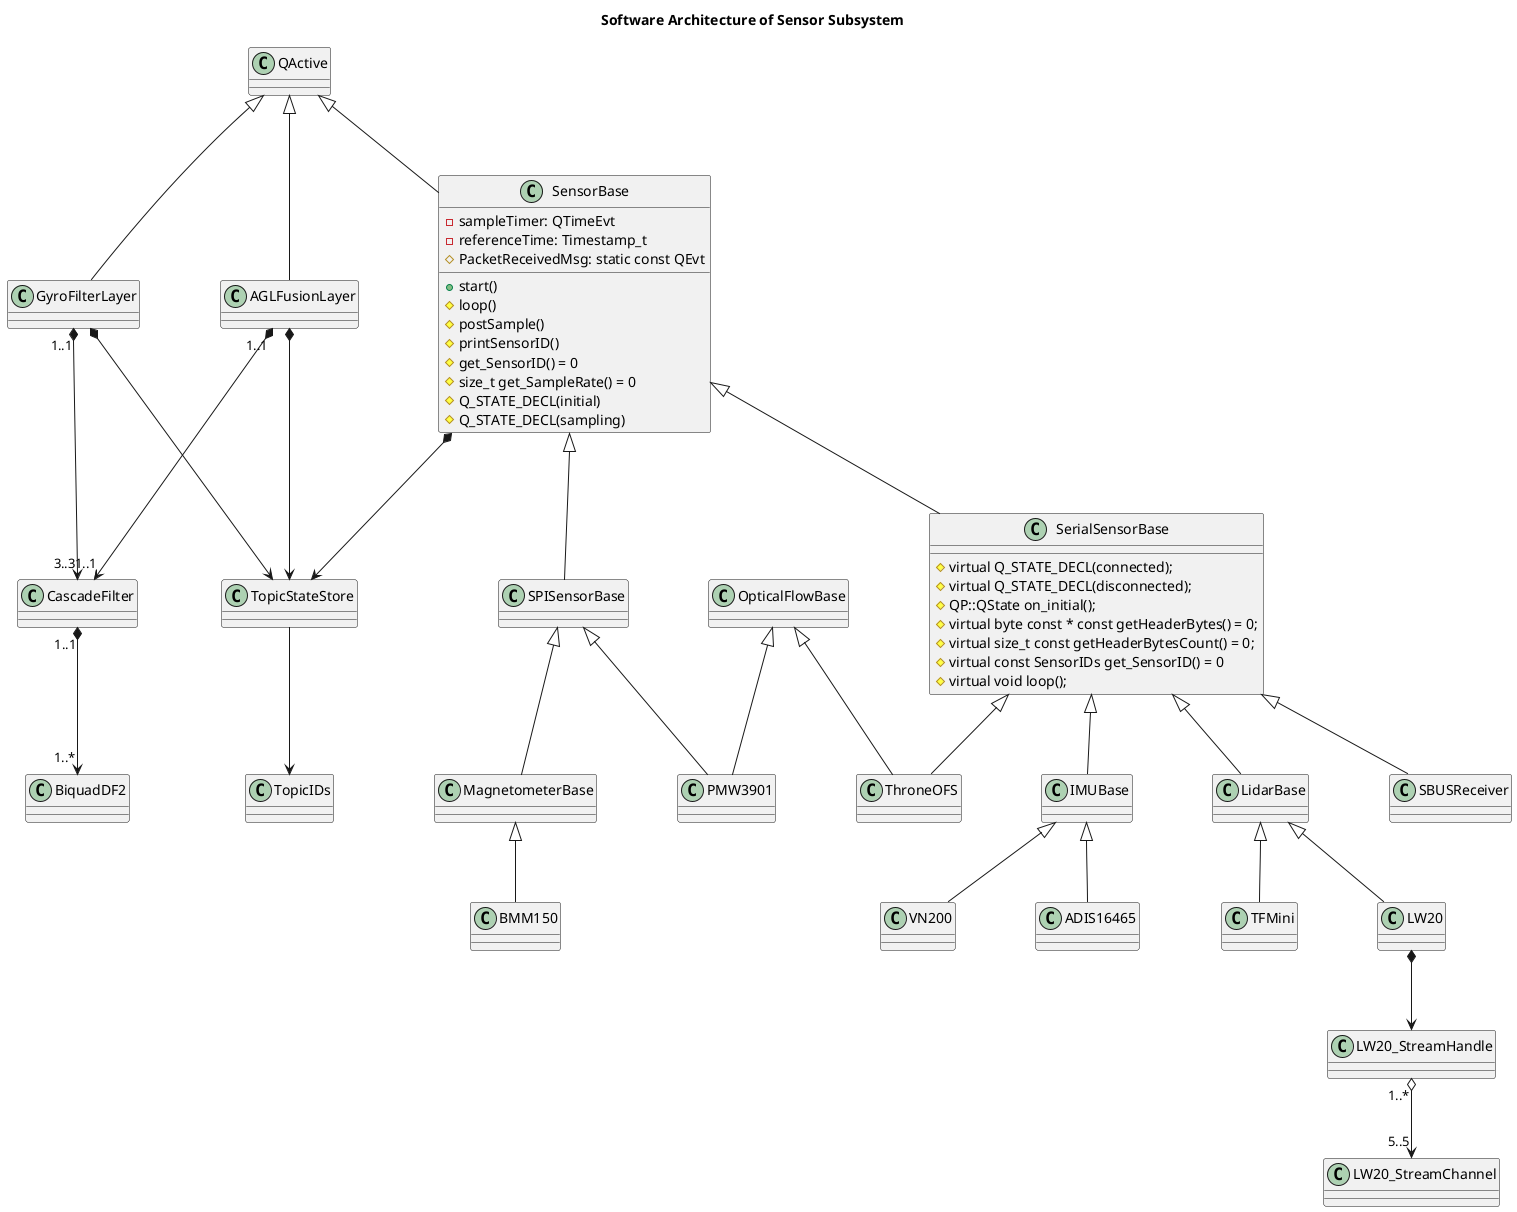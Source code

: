 @startuml
' Settings
' ============================

' use +,#,- instead of icons
'skinparam classAttributeIconSize 1

' horizontal distance in px
skinparam nodesep 80 

' vertical distance in px
skinparam ranksep 80

' use only straight lines (ortho/polyline)
'skinparam linetype ortho

' title
title Software Architecture of Sensor Subsystem

' API
class QActive{

}

' Abstract classes
class SensorBase{
    -sampleTimer: QTimeEvt
    -referenceTime: Timestamp_t
    # PacketReceivedMsg: static const QEvt
    +start()
    #loop()
    #postSample()
    #printSensorID()
    #get_SensorID() = 0
    #size_t get_SampleRate() = 0
    #Q_STATE_DECL(initial)
    #Q_STATE_DECL(sampling)
}

class SerialSensorBase{
   	#virtual Q_STATE_DECL(connected);
	#virtual Q_STATE_DECL(disconnected);
	#QP::QState on_initial();
    #virtual byte const * const getHeaderBytes() = 0;
	#virtual size_t const getHeaderBytesCount() = 0;
    #virtual const SensorIDs get_SensorID() = 0
    #virtual void loop();
}

class SPISensorBase{
    
}

class IMUBase{
    
}

class MagnetometerBase{
    
}


class LidarBase{
    
}

class OpticalFlowBase{
    
}

' Support classes
class TopicStateStore{

}

class TopicIDs{

}

' Sensor Modules
class PMW3901{
    
}

class VN200{
    
}

class ADIS16465{
    
}

class BMM150{
    
}

class TFMini{
    
}

class LW20{

}

class LW20_StreamHandle{
    
}

class LW20_StreamChannel{
    
}

class ThroneOFS{
    
}

class SBUSReceiver{

}

' Signal Processing layer
class AGLFusionLayer{
    
}

class GyroFilterLayer{
    
}

class CascadeFilter {

}

class BiquadDF2 {
    
}

' Relationship
QActive <|-- SensorBase
QActive <|-- AGLFusionLayer
QActive <|-- GyroFilterLayer

SensorBase <|-d- SerialSensorBase
SensorBase <|-d- SPISensorBase

SerialSensorBase <|-d- IMUBase
SerialSensorBase <|-d- LidarBase
SerialSensorBase <|-d- SBUSReceiver
SPISensorBase <|-d- MagnetometerBase

' Support modules
' Filter layer
SensorBase *-r-> TopicStateStore
AGLFusionLayer *--> TopicStateStore
GyroFilterLayer *--> TopicStateStore
TopicStateStore -d-> TopicIDs

CascadeFilter "1..1" *--> "1..*" BiquadDF2
AGLFusionLayer "1..1" *--> "1..1" CascadeFilter
GyroFilterLayer "1..1" *--> "3..3" CascadeFilter

' Magnetometer
MagnetometerBase <|-d- BMM150 


' IMU

IMUBase <|-d- VN200
IMUBase <|-d- ADIS16465

' Lidar
LidarBase <|-d- TFMini
LidarBase <|-d- LW20
LW20 *-d-> LW20_StreamHandle
LW20_StreamHandle "1..*" o-d-> "5..5"  LW20_StreamChannel 


' OFS
OpticalFlowBase <|-d- ThroneOFS
OpticalFlowBase <|-d- PMW3901

SerialSensorBase <|-d- ThroneOFS
SPISensorBase <|-d- PMW3901

























@enduml